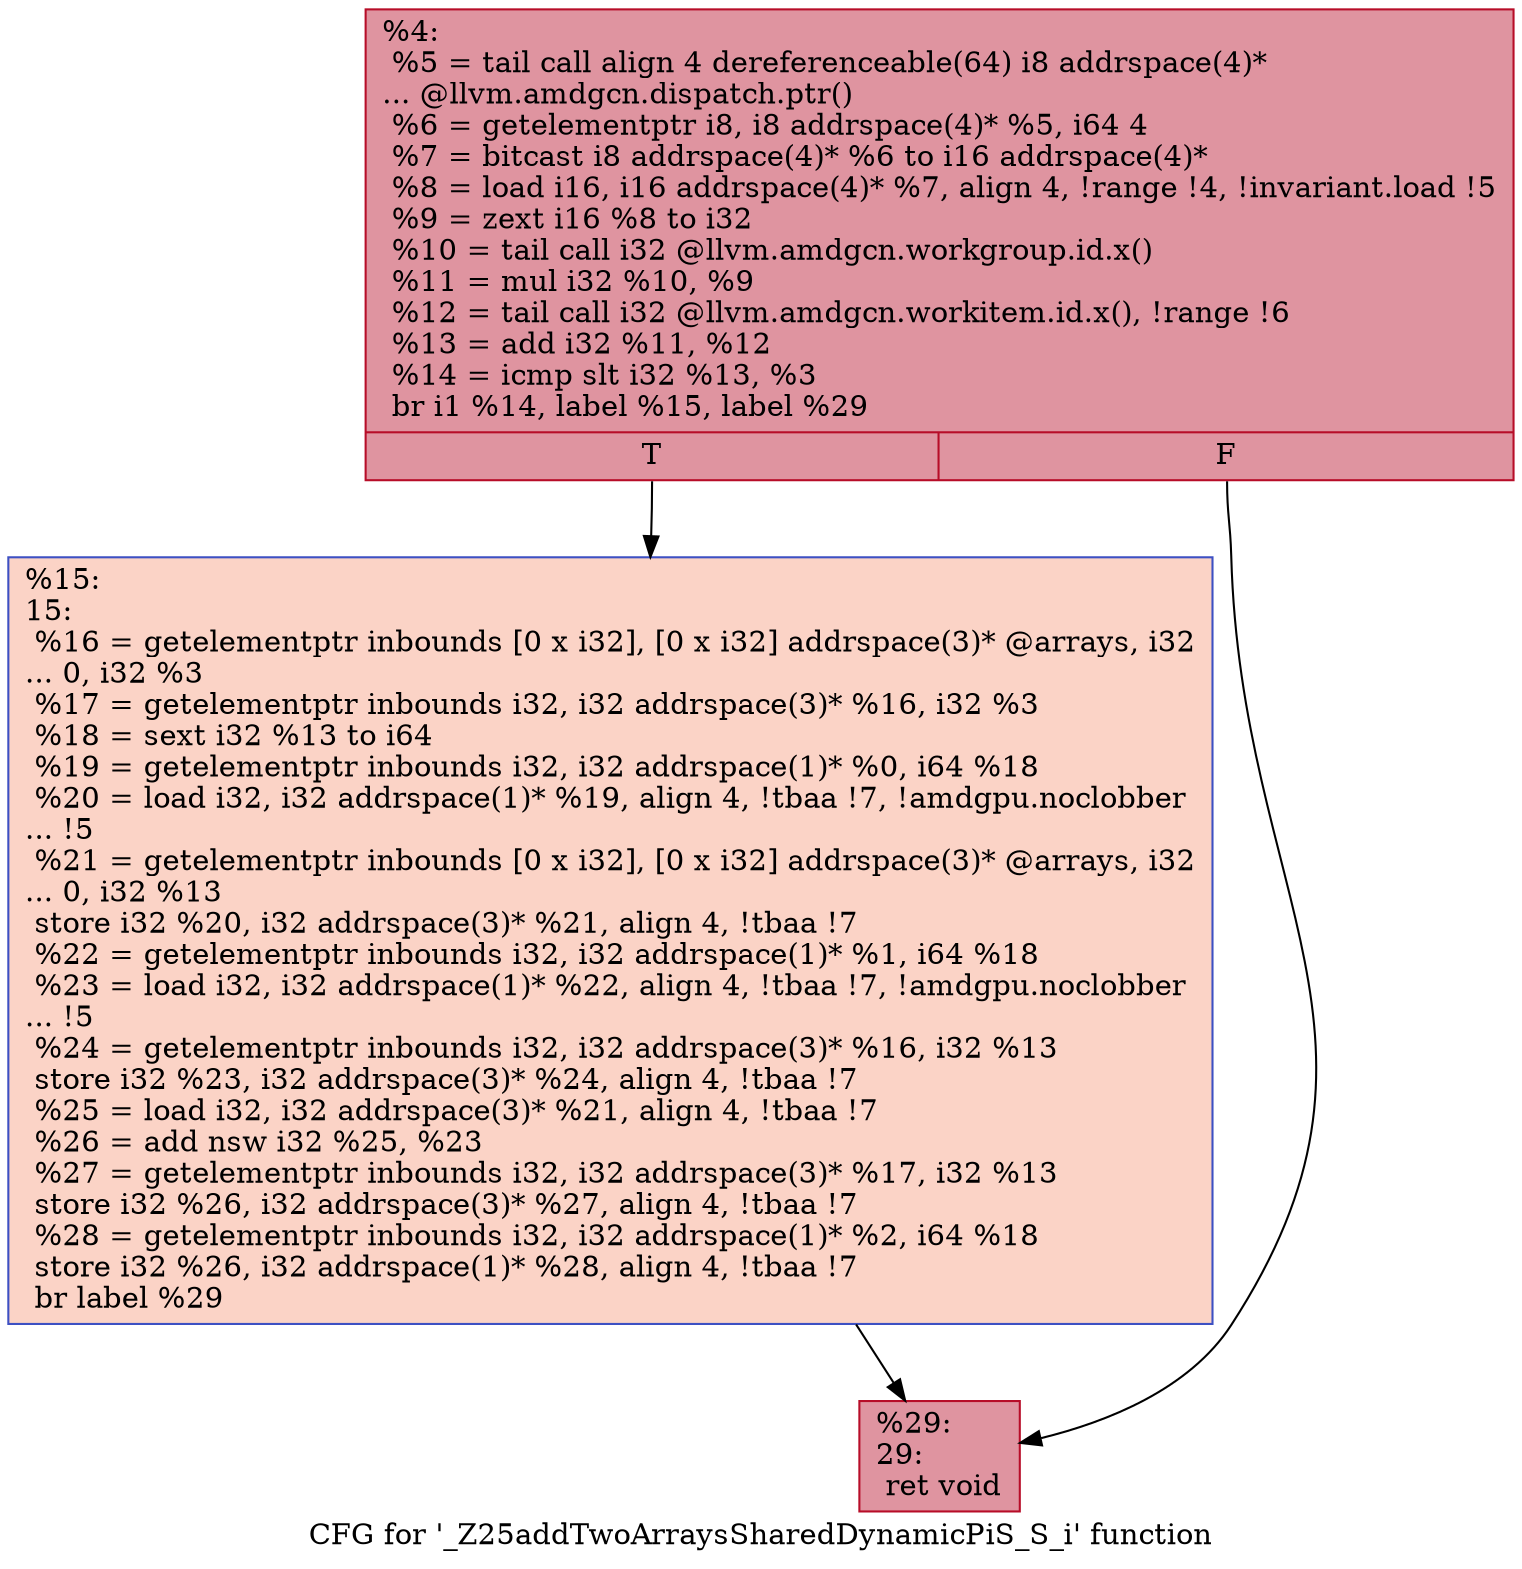 digraph "CFG for '_Z25addTwoArraysSharedDynamicPiS_S_i' function" {
	label="CFG for '_Z25addTwoArraysSharedDynamicPiS_S_i' function";

	Node0x5260a40 [shape=record,color="#b70d28ff", style=filled, fillcolor="#b70d2870",label="{%4:\l  %5 = tail call align 4 dereferenceable(64) i8 addrspace(4)*\l... @llvm.amdgcn.dispatch.ptr()\l  %6 = getelementptr i8, i8 addrspace(4)* %5, i64 4\l  %7 = bitcast i8 addrspace(4)* %6 to i16 addrspace(4)*\l  %8 = load i16, i16 addrspace(4)* %7, align 4, !range !4, !invariant.load !5\l  %9 = zext i16 %8 to i32\l  %10 = tail call i32 @llvm.amdgcn.workgroup.id.x()\l  %11 = mul i32 %10, %9\l  %12 = tail call i32 @llvm.amdgcn.workitem.id.x(), !range !6\l  %13 = add i32 %11, %12\l  %14 = icmp slt i32 %13, %3\l  br i1 %14, label %15, label %29\l|{<s0>T|<s1>F}}"];
	Node0x5260a40:s0 -> Node0x5262980;
	Node0x5260a40:s1 -> Node0x5262a10;
	Node0x5262980 [shape=record,color="#3d50c3ff", style=filled, fillcolor="#f59c7d70",label="{%15:\l15:                                               \l  %16 = getelementptr inbounds [0 x i32], [0 x i32] addrspace(3)* @arrays, i32\l... 0, i32 %3\l  %17 = getelementptr inbounds i32, i32 addrspace(3)* %16, i32 %3\l  %18 = sext i32 %13 to i64\l  %19 = getelementptr inbounds i32, i32 addrspace(1)* %0, i64 %18\l  %20 = load i32, i32 addrspace(1)* %19, align 4, !tbaa !7, !amdgpu.noclobber\l... !5\l  %21 = getelementptr inbounds [0 x i32], [0 x i32] addrspace(3)* @arrays, i32\l... 0, i32 %13\l  store i32 %20, i32 addrspace(3)* %21, align 4, !tbaa !7\l  %22 = getelementptr inbounds i32, i32 addrspace(1)* %1, i64 %18\l  %23 = load i32, i32 addrspace(1)* %22, align 4, !tbaa !7, !amdgpu.noclobber\l... !5\l  %24 = getelementptr inbounds i32, i32 addrspace(3)* %16, i32 %13\l  store i32 %23, i32 addrspace(3)* %24, align 4, !tbaa !7\l  %25 = load i32, i32 addrspace(3)* %21, align 4, !tbaa !7\l  %26 = add nsw i32 %25, %23\l  %27 = getelementptr inbounds i32, i32 addrspace(3)* %17, i32 %13\l  store i32 %26, i32 addrspace(3)* %27, align 4, !tbaa !7\l  %28 = getelementptr inbounds i32, i32 addrspace(1)* %2, i64 %18\l  store i32 %26, i32 addrspace(1)* %28, align 4, !tbaa !7\l  br label %29\l}"];
	Node0x5262980 -> Node0x5262a10;
	Node0x5262a10 [shape=record,color="#b70d28ff", style=filled, fillcolor="#b70d2870",label="{%29:\l29:                                               \l  ret void\l}"];
}
